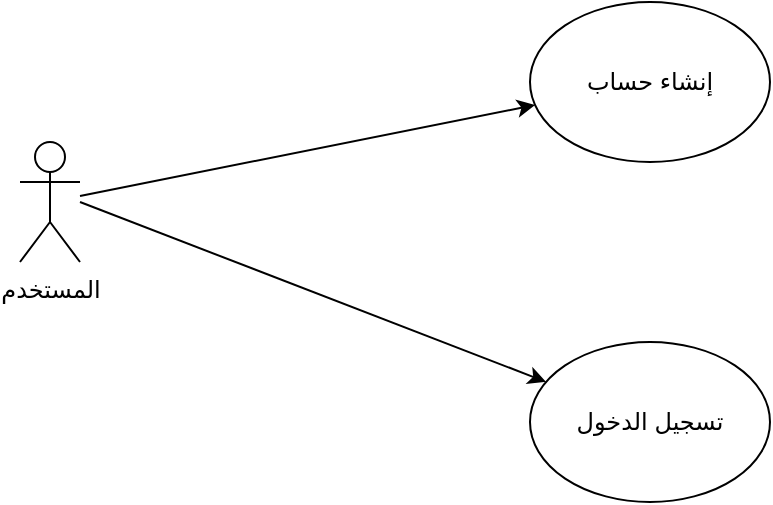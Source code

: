 <mxfile version="24.7.7">
  <diagram name="Page-1" id="DMx9mrk9hz0Y0exEE9DV">
    <mxGraphModel dx="1042" dy="575" grid="1" gridSize="10" guides="1" tooltips="1" connect="1" arrows="1" fold="1" page="1" pageScale="1" pageWidth="850" pageHeight="1100" math="0" shadow="0">
      <root>
        <mxCell id="0" />
        <mxCell id="1" parent="0" />
        <mxCell id="wUcytfdEl2O6Yr6h7APt-1" style="rounded=0;orthogonalLoop=1;jettySize=auto;html=1;" edge="1" parent="1" source="wUcytfdEl2O6Yr6h7APt-2" target="wUcytfdEl2O6Yr6h7APt-3">
          <mxGeometry relative="1" as="geometry" />
        </mxCell>
        <mxCell id="wUcytfdEl2O6Yr6h7APt-2" value="المستخدم" style="shape=umlActor;verticalLabelPosition=bottom;verticalAlign=top;html=1;outlineConnect=0;" vertex="1" parent="1">
          <mxGeometry x="170" y="160" width="30" height="60" as="geometry" />
        </mxCell>
        <mxCell id="wUcytfdEl2O6Yr6h7APt-3" value="إنشاء حساب" style="ellipse;whiteSpace=wrap;html=1;" vertex="1" parent="1">
          <mxGeometry x="425" y="90" width="120" height="80" as="geometry" />
        </mxCell>
        <mxCell id="wUcytfdEl2O6Yr6h7APt-4" style="rounded=0;orthogonalLoop=1;jettySize=auto;html=1;" edge="1" parent="1" target="wUcytfdEl2O6Yr6h7APt-6">
          <mxGeometry relative="1" as="geometry">
            <mxPoint x="200" y="190" as="sourcePoint" />
          </mxGeometry>
        </mxCell>
        <mxCell id="wUcytfdEl2O6Yr6h7APt-6" value="تسجيل الدخول" style="ellipse;whiteSpace=wrap;html=1;" vertex="1" parent="1">
          <mxGeometry x="425" y="260" width="120" height="80" as="geometry" />
        </mxCell>
      </root>
    </mxGraphModel>
  </diagram>
</mxfile>
